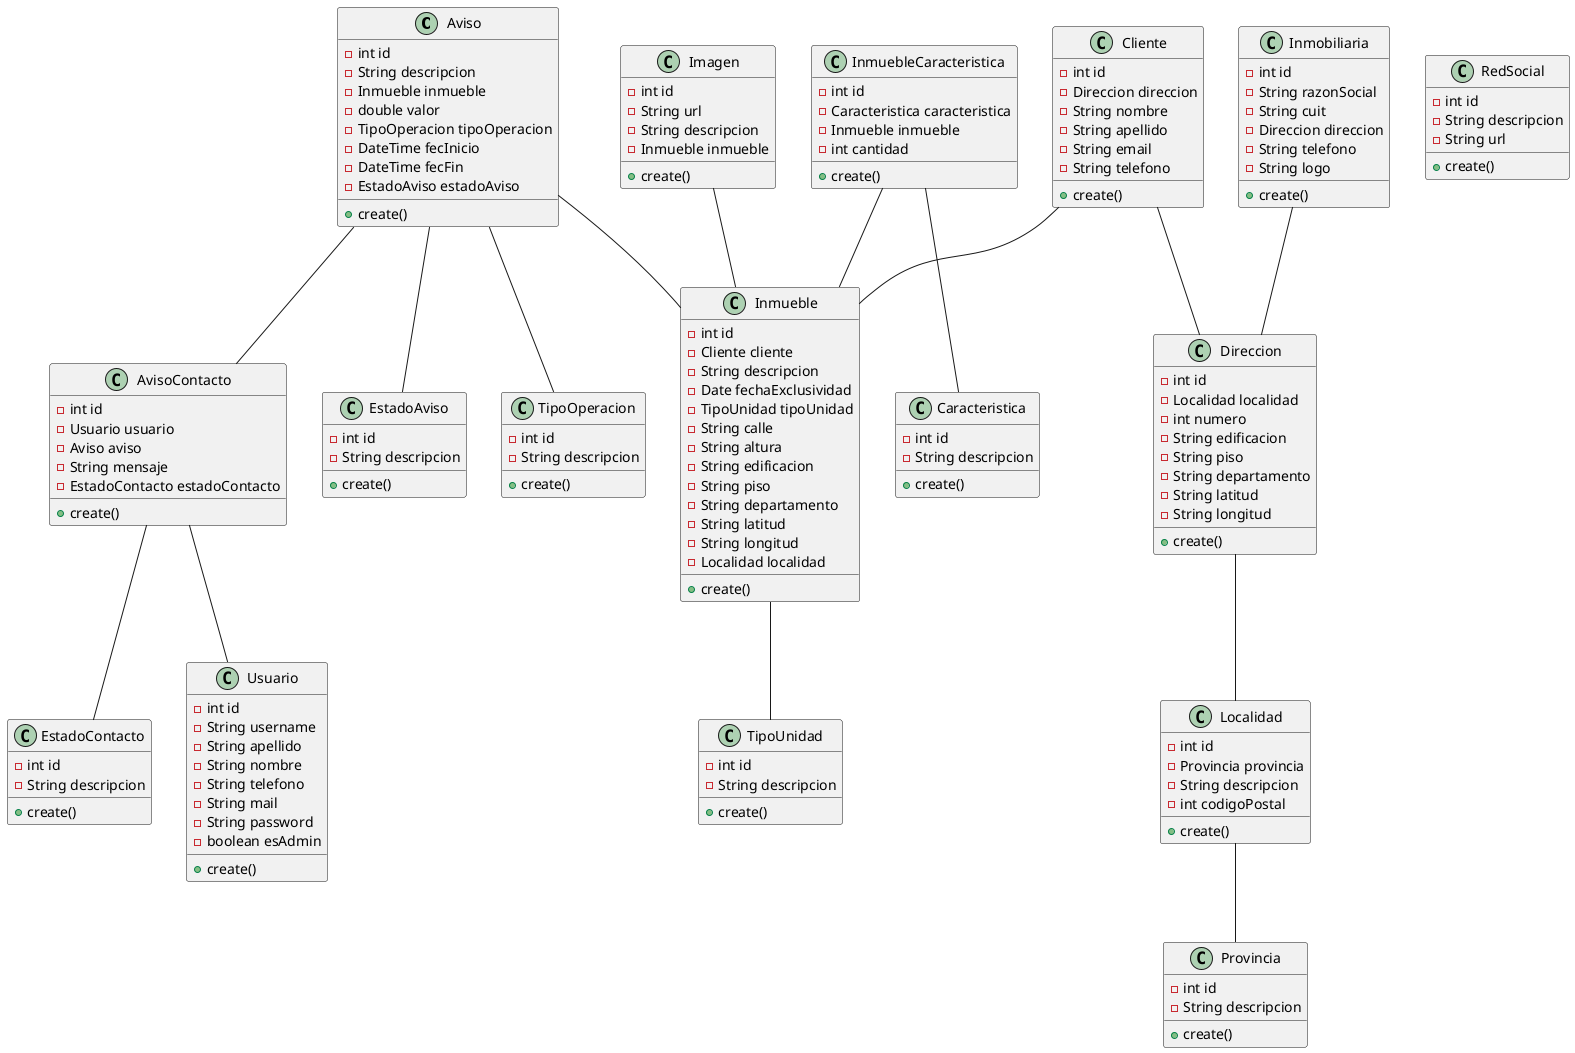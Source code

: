 @startuml
'https://plantuml.com/class-diagram
class Aviso {
- int id
- String descripcion
- Inmueble inmueble
- double valor
- TipoOperacion tipoOperacion
- DateTime fecInicio
- DateTime fecFin
- EstadoAviso estadoAviso
+create()
}
class AvisoContacto {
-int id
-Usuario usuario
-Aviso aviso
-String mensaje
-EstadoContacto estadoContacto
+create()
}
class Caracteristica{
-int id
-String descripcion
+create()
}
class Cliente{
-int id
-Direccion direccion
-String nombre
-String apellido
-String email
-String telefono
+create()
}
class Direccion{
-int id
-Localidad localidad
-int numero
-String edificacion
-String piso
-String departamento
-String latitud
-String longitud
+create()
}
class EstadoAviso{
-int id
-String descripcion
+create()
}
class EstadoContacto{
-int id
-String descripcion
+create()
}
class Imagen{
-int id
-String url
-String descripcion
-Inmueble inmueble
+create()
}
class Inmobiliaria {
-int id
-String razonSocial
-String cuit
-Direccion direccion
-String telefono
-String logo
+create()
}
class Inmueble {
-int id
-Cliente cliente
-String descripcion
-Date fechaExclusividad
-TipoUnidad tipoUnidad
 -String calle
 -String altura
 -String edificacion
 -String piso
 -String departamento
 -String latitud
 -String longitud
 -Localidad localidad

+create()
}
class InmuebleCaracteristica {
-int id
-Caracteristica caracteristica
-Inmueble inmueble
-int cantidad
+create()
}
class Localidad {
-int id
-Provincia provincia
-String descripcion
-int codigoPostal
+create()
}
class Provincia {
-int id
-String descripcion
+create()
}
class RedSocial {
-int id
-String descripcion
-String url
+create()
}
class TipoOperacion {
-int id
-String descripcion
+create()
}
class TipoUnidad {
-int id
-String descripcion
+create()
}
class Usuario {
-int id
-String username
-String apellido
-String nombre
-String telefono
-String mail
-String password
-boolean esAdmin
+create()
}

Aviso -- AvisoContacto
Aviso -- Inmueble
Aviso -- TipoOperacion
Aviso -- EstadoAviso

AvisoContacto -- Usuario
AvisoContacto -- EstadoContacto

Cliente -- Direccion
Cliente -- Inmueble

Inmueble -- TipoUnidad

InmuebleCaracteristica -- Caracteristica
InmuebleCaracteristica -- Inmueble
Imagen -- Inmueble

Inmobiliaria -- Direccion

Direccion -- Localidad
Localidad -- Provincia



@enduml